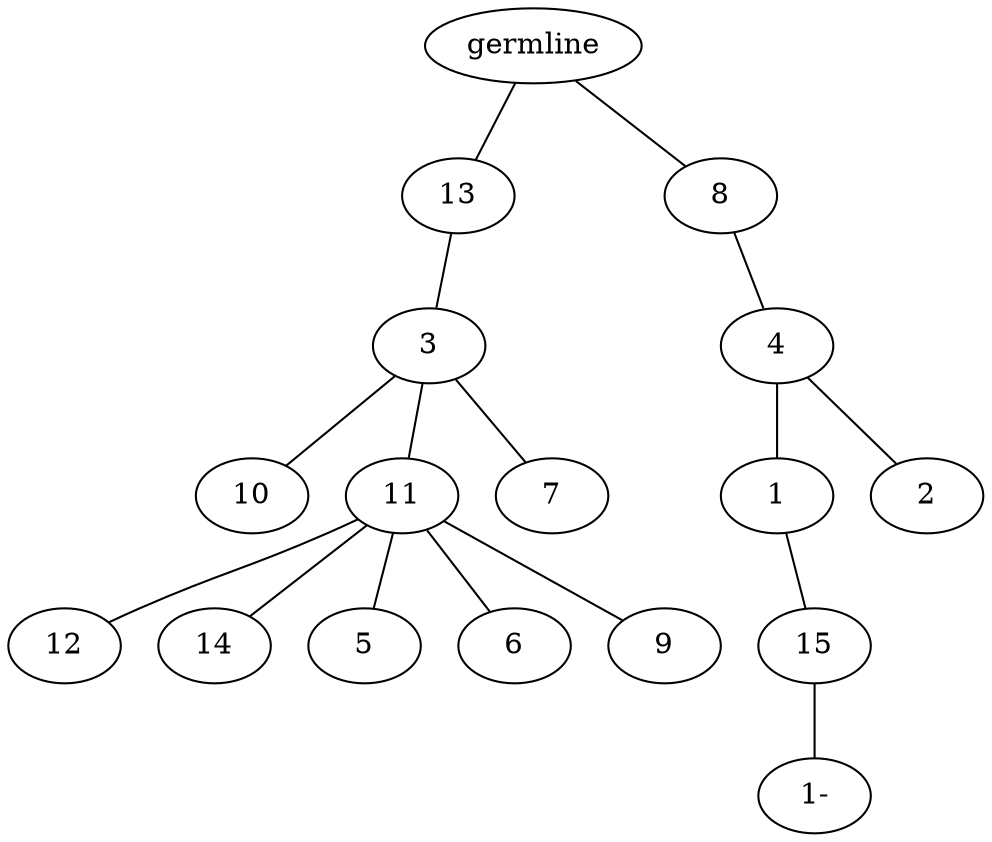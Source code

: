 graph tree {
    "139813929034416" [label="germline"];
    "139813928748272" [label="13"];
    "139813928794144" [label="3"];
    "139813928792848" [label="10"];
    "139813928794432" [label="11"];
    "139813928795248" [label="12"];
    "139813928794960" [label="14"];
    "139813928795296" [label="5"];
    "139813928792368" [label="6"];
    "139813928796016" [label="9"];
    "139813928795056" [label="7"];
    "139813928748176" [label="8"];
    "139813928792992" [label="4"];
    "139813928792512" [label="1"];
    "139813928966080" [label="15"];
    "139813929384592" [label="1-"];
    "139813928792272" [label="2"];
    "139813929034416" -- "139813928748272";
    "139813929034416" -- "139813928748176";
    "139813928748272" -- "139813928794144";
    "139813928794144" -- "139813928792848";
    "139813928794144" -- "139813928794432";
    "139813928794144" -- "139813928795056";
    "139813928794432" -- "139813928795248";
    "139813928794432" -- "139813928794960";
    "139813928794432" -- "139813928795296";
    "139813928794432" -- "139813928792368";
    "139813928794432" -- "139813928796016";
    "139813928748176" -- "139813928792992";
    "139813928792992" -- "139813928792512";
    "139813928792992" -- "139813928792272";
    "139813928792512" -- "139813928966080";
    "139813928966080" -- "139813929384592";
}
